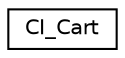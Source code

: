 digraph "Graphical Class Hierarchy"
{
 // LATEX_PDF_SIZE
  edge [fontname="Helvetica",fontsize="10",labelfontname="Helvetica",labelfontsize="10"];
  node [fontname="Helvetica",fontsize="10",shape=record];
  rankdir="LR";
  Node0 [label="CI_Cart",height=0.2,width=0.4,color="black", fillcolor="white", style="filled",URL="$class_c_i___cart.html",tooltip=" "];
}
